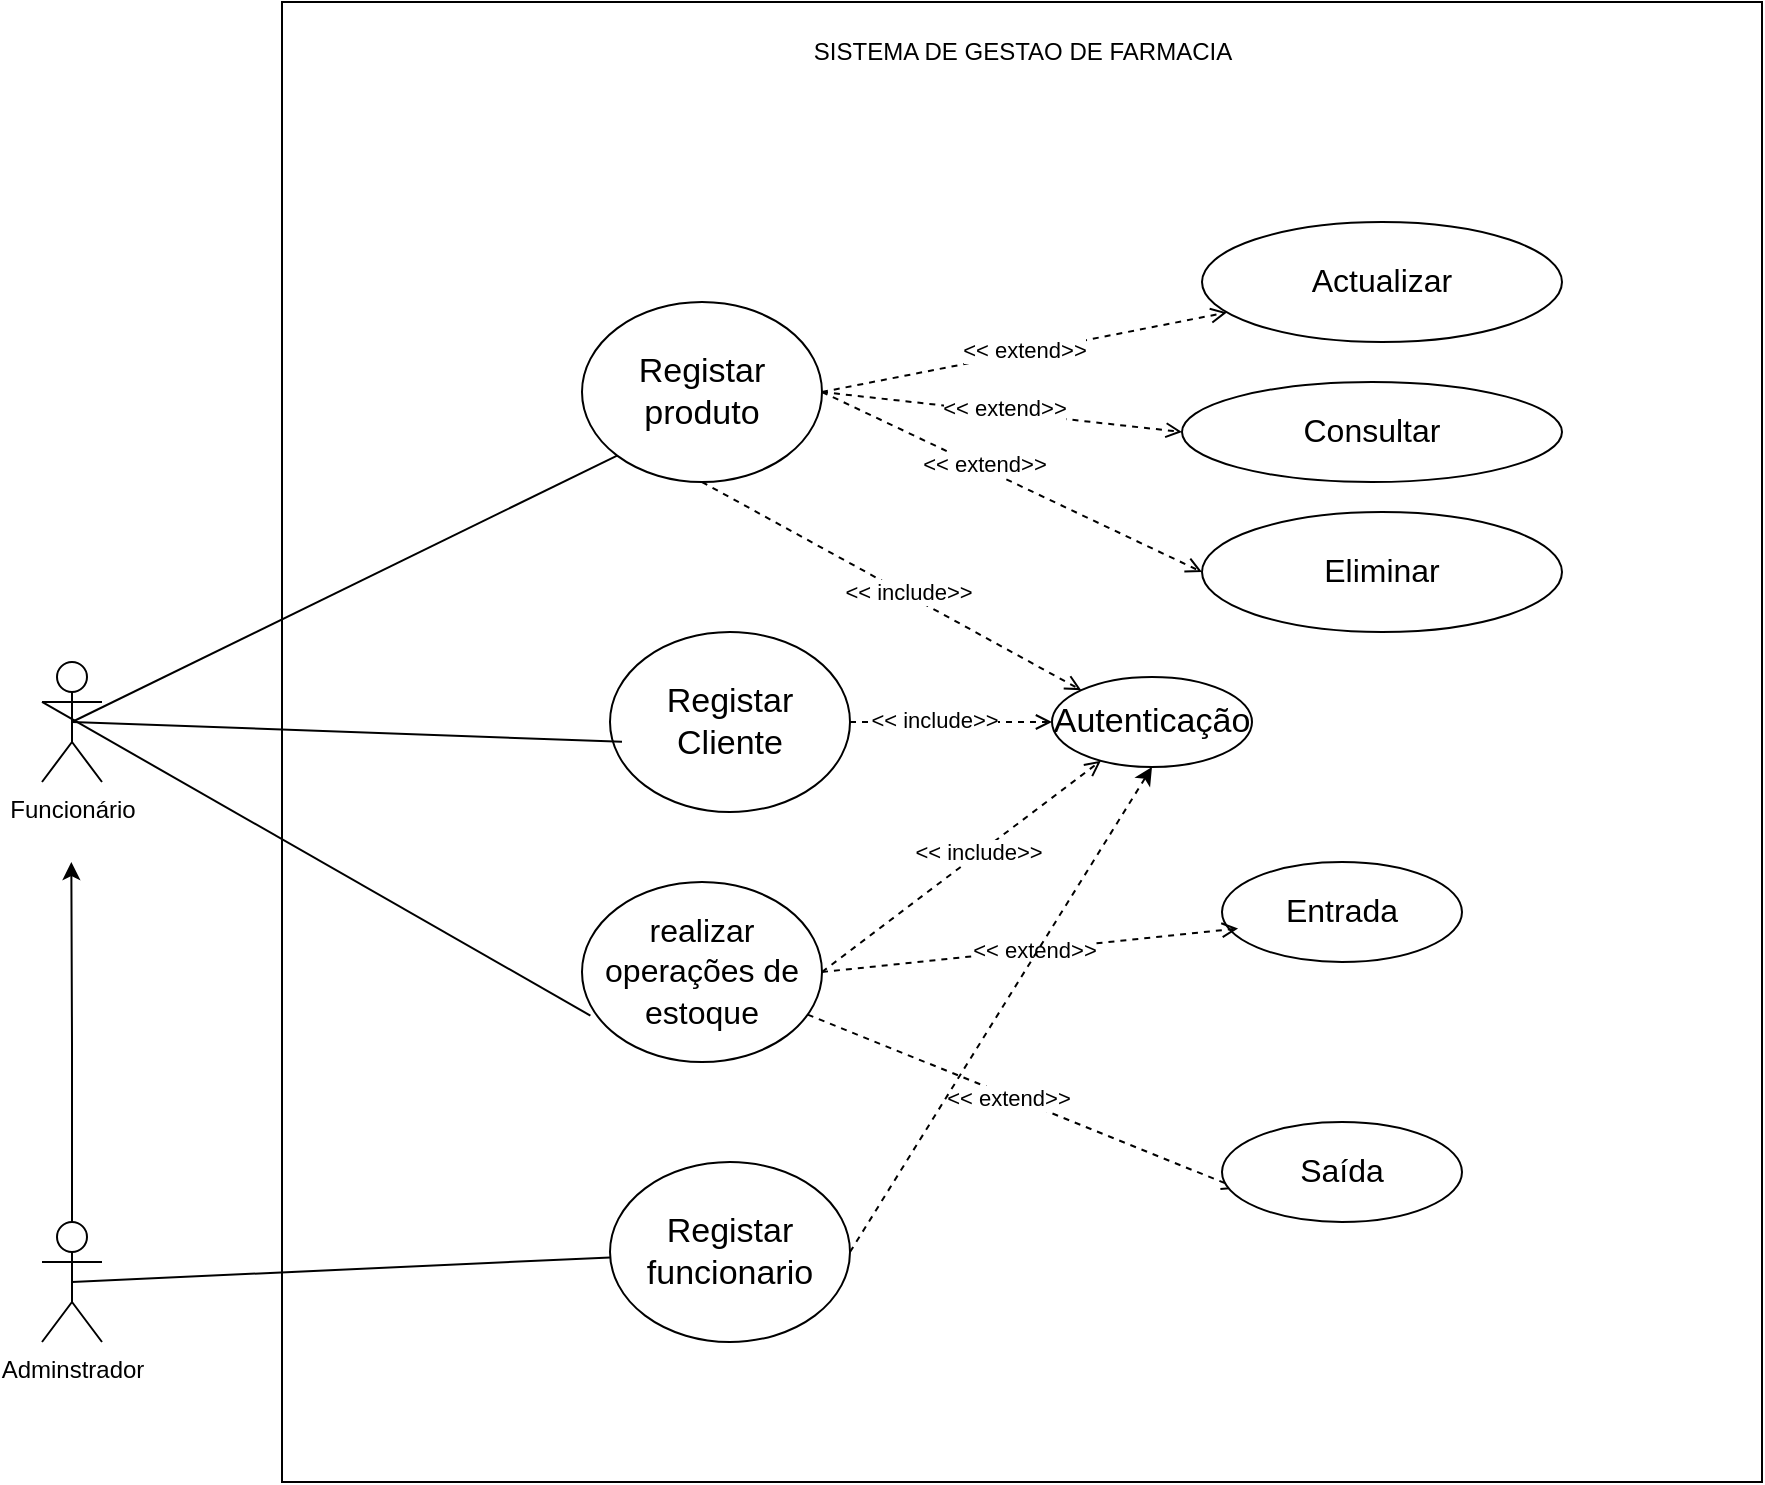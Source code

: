 <mxfile version="24.8.3">
  <diagram name="Page-1" id="w5JS02DXAzdooUKlRMxg">
    <mxGraphModel dx="1877" dy="1834" grid="1" gridSize="10" guides="1" tooltips="1" connect="1" arrows="1" fold="1" page="1" pageScale="1" pageWidth="827" pageHeight="1169" math="0" shadow="0">
      <root>
        <mxCell id="0" />
        <mxCell id="1" parent="0" />
        <mxCell id="QK76FcHwoOdLv8DVT_cV-28" value="" style="whiteSpace=wrap;html=1;aspect=fixed;fillColor=none;" parent="1" vertex="1">
          <mxGeometry x="130" y="-50" width="740" height="740" as="geometry" />
        </mxCell>
        <mxCell id="QK76FcHwoOdLv8DVT_cV-18" style="rounded=0;orthogonalLoop=1;jettySize=auto;html=1;exitX=1;exitY=0.5;exitDx=0;exitDy=0;dashed=1;endArrow=open;endFill=0;" parent="1" source="QK76FcHwoOdLv8DVT_cV-1" target="QK76FcHwoOdLv8DVT_cV-17" edge="1">
          <mxGeometry relative="1" as="geometry" />
        </mxCell>
        <mxCell id="QK76FcHwoOdLv8DVT_cV-23" value="&amp;lt;&amp;lt; extend&amp;gt;&amp;gt;" style="edgeLabel;html=1;align=center;verticalAlign=middle;resizable=0;points=[];" parent="QK76FcHwoOdLv8DVT_cV-18" vertex="1" connectable="0">
          <mxGeometry x="-0.003" y="1" relative="1" as="geometry">
            <mxPoint as="offset" />
          </mxGeometry>
        </mxCell>
        <mxCell id="QK76FcHwoOdLv8DVT_cV-21" style="rounded=0;orthogonalLoop=1;jettySize=auto;html=1;exitX=1;exitY=0.5;exitDx=0;exitDy=0;entryX=0;entryY=0.5;entryDx=0;entryDy=0;dashed=1;endArrow=open;endFill=0;" parent="1" source="QK76FcHwoOdLv8DVT_cV-1" target="QK76FcHwoOdLv8DVT_cV-20" edge="1">
          <mxGeometry relative="1" as="geometry" />
        </mxCell>
        <mxCell id="QK76FcHwoOdLv8DVT_cV-24" value="&amp;lt;&amp;lt; extend&amp;gt;&amp;gt;" style="edgeLabel;html=1;align=center;verticalAlign=middle;resizable=0;points=[];" parent="QK76FcHwoOdLv8DVT_cV-21" vertex="1" connectable="0">
          <mxGeometry x="0.007" y="2" relative="1" as="geometry">
            <mxPoint as="offset" />
          </mxGeometry>
        </mxCell>
        <mxCell id="QK76FcHwoOdLv8DVT_cV-22" style="rounded=0;orthogonalLoop=1;jettySize=auto;html=1;exitX=1;exitY=0.5;exitDx=0;exitDy=0;entryX=0;entryY=0.5;entryDx=0;entryDy=0;dashed=1;endArrow=open;endFill=0;" parent="1" source="QK76FcHwoOdLv8DVT_cV-1" target="QK76FcHwoOdLv8DVT_cV-19" edge="1">
          <mxGeometry relative="1" as="geometry" />
        </mxCell>
        <mxCell id="QK76FcHwoOdLv8DVT_cV-25" value="&amp;lt;&amp;lt; extend&amp;gt;&amp;gt;" style="edgeLabel;html=1;align=center;verticalAlign=middle;resizable=0;points=[];" parent="QK76FcHwoOdLv8DVT_cV-22" vertex="1" connectable="0">
          <mxGeometry x="-0.158" y="2" relative="1" as="geometry">
            <mxPoint as="offset" />
          </mxGeometry>
        </mxCell>
        <mxCell id="QK76FcHwoOdLv8DVT_cV-32" style="rounded=0;orthogonalLoop=1;jettySize=auto;html=1;exitX=0.5;exitY=1;exitDx=0;exitDy=0;entryX=0;entryY=0;entryDx=0;entryDy=0;endArrow=open;endFill=0;dashed=1;" parent="1" source="QK76FcHwoOdLv8DVT_cV-1" target="QK76FcHwoOdLv8DVT_cV-31" edge="1">
          <mxGeometry relative="1" as="geometry" />
        </mxCell>
        <mxCell id="QK76FcHwoOdLv8DVT_cV-35" value="&amp;lt;&amp;lt; include&amp;gt;&amp;gt;" style="edgeLabel;html=1;align=center;verticalAlign=middle;resizable=0;points=[];" parent="QK76FcHwoOdLv8DVT_cV-32" vertex="1" connectable="0">
          <mxGeometry x="0.075" y="1" relative="1" as="geometry">
            <mxPoint as="offset" />
          </mxGeometry>
        </mxCell>
        <mxCell id="QK76FcHwoOdLv8DVT_cV-1" value="Registar produto" style="ellipse;whiteSpace=wrap;html=1;fontSize=17;" parent="1" vertex="1">
          <mxGeometry x="280" y="100" width="120" height="90" as="geometry" />
        </mxCell>
        <mxCell id="QK76FcHwoOdLv8DVT_cV-5" style="rounded=0;orthogonalLoop=1;jettySize=auto;html=1;exitX=0.5;exitY=0.5;exitDx=0;exitDy=0;exitPerimeter=0;entryX=0;entryY=1;entryDx=0;entryDy=0;endArrow=none;endFill=0;" parent="1" source="QK76FcHwoOdLv8DVT_cV-2" target="QK76FcHwoOdLv8DVT_cV-1" edge="1">
          <mxGeometry relative="1" as="geometry">
            <mxPoint x="350" y="240" as="targetPoint" />
          </mxGeometry>
        </mxCell>
        <mxCell id="QK76FcHwoOdLv8DVT_cV-2" value="Funcionário" style="shape=umlActor;verticalLabelPosition=bottom;verticalAlign=top;html=1;outlineConnect=0;" parent="1" vertex="1">
          <mxGeometry x="10" y="280" width="30" height="60" as="geometry" />
        </mxCell>
        <mxCell id="QK76FcHwoOdLv8DVT_cV-7" style="edgeStyle=orthogonalEdgeStyle;rounded=0;orthogonalLoop=1;jettySize=auto;html=1;exitX=0.5;exitY=0.5;exitDx=0;exitDy=0;exitPerimeter=0;" parent="1" source="QK76FcHwoOdLv8DVT_cV-6" edge="1">
          <mxGeometry relative="1" as="geometry">
            <mxPoint x="24.667" y="380" as="targetPoint" />
          </mxGeometry>
        </mxCell>
        <mxCell id="bd_yU6YppYhsOU4eDA0P-2" style="rounded=0;orthogonalLoop=1;jettySize=auto;html=1;exitX=0.5;exitY=0.5;exitDx=0;exitDy=0;exitPerimeter=0;endArrow=none;endFill=0;" edge="1" parent="1" source="QK76FcHwoOdLv8DVT_cV-6" target="bd_yU6YppYhsOU4eDA0P-1">
          <mxGeometry relative="1" as="geometry" />
        </mxCell>
        <mxCell id="QK76FcHwoOdLv8DVT_cV-6" value="Adminstrador" style="shape=umlActor;verticalLabelPosition=bottom;verticalAlign=top;html=1;outlineConnect=0;" parent="1" vertex="1">
          <mxGeometry x="10" y="560" width="30" height="60" as="geometry" />
        </mxCell>
        <mxCell id="QK76FcHwoOdLv8DVT_cV-33" style="rounded=0;orthogonalLoop=1;jettySize=auto;html=1;exitX=1;exitY=0.5;exitDx=0;exitDy=0;endArrow=open;endFill=0;dashed=1;" parent="1" source="QK76FcHwoOdLv8DVT_cV-8" target="QK76FcHwoOdLv8DVT_cV-31" edge="1">
          <mxGeometry relative="1" as="geometry" />
        </mxCell>
        <mxCell id="QK76FcHwoOdLv8DVT_cV-36" value="&amp;lt;&amp;lt; include&amp;gt;&amp;gt;" style="edgeLabel;html=1;align=center;verticalAlign=middle;resizable=0;points=[];" parent="QK76FcHwoOdLv8DVT_cV-33" vertex="1" connectable="0">
          <mxGeometry x="-0.172" y="1" relative="1" as="geometry">
            <mxPoint as="offset" />
          </mxGeometry>
        </mxCell>
        <mxCell id="QK76FcHwoOdLv8DVT_cV-8" value="Registar Cliente" style="ellipse;whiteSpace=wrap;html=1;fontSize=17;" parent="1" vertex="1">
          <mxGeometry x="294" y="265" width="120" height="90" as="geometry" />
        </mxCell>
        <mxCell id="QK76FcHwoOdLv8DVT_cV-9" style="rounded=0;orthogonalLoop=1;jettySize=auto;html=1;exitX=0.5;exitY=0.5;exitDx=0;exitDy=0;exitPerimeter=0;entryX=0.05;entryY=0.61;entryDx=0;entryDy=0;entryPerimeter=0;endArrow=none;endFill=0;" parent="1" source="QK76FcHwoOdLv8DVT_cV-2" target="QK76FcHwoOdLv8DVT_cV-8" edge="1">
          <mxGeometry relative="1" as="geometry" />
        </mxCell>
        <mxCell id="QK76FcHwoOdLv8DVT_cV-34" style="rounded=0;orthogonalLoop=1;jettySize=auto;html=1;exitX=1;exitY=0.5;exitDx=0;exitDy=0;endArrow=open;endFill=0;dashed=1;" parent="1" source="QK76FcHwoOdLv8DVT_cV-10" target="QK76FcHwoOdLv8DVT_cV-31" edge="1">
          <mxGeometry relative="1" as="geometry" />
        </mxCell>
        <mxCell id="QK76FcHwoOdLv8DVT_cV-37" value="&amp;lt;&amp;lt; include&amp;gt;&amp;gt;" style="edgeLabel;html=1;align=center;verticalAlign=middle;resizable=0;points=[];" parent="QK76FcHwoOdLv8DVT_cV-34" vertex="1" connectable="0">
          <mxGeometry x="0.124" y="1" relative="1" as="geometry">
            <mxPoint as="offset" />
          </mxGeometry>
        </mxCell>
        <mxCell id="QK76FcHwoOdLv8DVT_cV-10" value="&lt;span id=&quot;docs-internal-guid-8933e412-7fff-4376-d042-610fba11e0b7&quot;&gt;&lt;span style=&quot;font-size: 12pt; font-family: Lexend, sans-serif; background-color: transparent; font-variant-numeric: normal; font-variant-east-asian: normal; font-variant-alternates: normal; font-variant-position: normal; vertical-align: baseline; white-space-collapse: preserve;&quot;&gt;realizar operações de estoque&lt;/span&gt;&lt;/span&gt;" style="ellipse;whiteSpace=wrap;html=1;fontSize=17;" parent="1" vertex="1">
          <mxGeometry x="280" y="390" width="120" height="90" as="geometry" />
        </mxCell>
        <mxCell id="QK76FcHwoOdLv8DVT_cV-11" style="rounded=0;orthogonalLoop=1;jettySize=auto;html=1;exitX=0;exitY=0.333;exitDx=0;exitDy=0;exitPerimeter=0;entryX=0.035;entryY=0.742;entryDx=0;entryDy=0;entryPerimeter=0;endArrow=none;endFill=0;" parent="1" source="QK76FcHwoOdLv8DVT_cV-2" target="QK76FcHwoOdLv8DVT_cV-10" edge="1">
          <mxGeometry relative="1" as="geometry" />
        </mxCell>
        <mxCell id="QK76FcHwoOdLv8DVT_cV-12" value="&lt;span id=&quot;docs-internal-guid-8933e412-7fff-4376-d042-610fba11e0b7&quot;&gt;&lt;span style=&quot;font-size: 12pt; font-family: Lexend, sans-serif; background-color: transparent; font-variant-numeric: normal; font-variant-east-asian: normal; font-variant-alternates: normal; font-variant-position: normal; vertical-align: baseline; white-space-collapse: preserve;&quot;&gt;Entrada&lt;/span&gt;&lt;/span&gt;" style="ellipse;whiteSpace=wrap;html=1;fontSize=17;" parent="1" vertex="1">
          <mxGeometry x="600" y="380" width="120" height="50" as="geometry" />
        </mxCell>
        <mxCell id="QK76FcHwoOdLv8DVT_cV-13" style="rounded=0;orthogonalLoop=1;jettySize=auto;html=1;exitX=1;exitY=0.5;exitDx=0;exitDy=0;entryX=0.067;entryY=0.665;entryDx=0;entryDy=0;entryPerimeter=0;endArrow=open;endFill=0;dashed=1;" parent="1" source="QK76FcHwoOdLv8DVT_cV-10" target="QK76FcHwoOdLv8DVT_cV-12" edge="1">
          <mxGeometry relative="1" as="geometry" />
        </mxCell>
        <mxCell id="QK76FcHwoOdLv8DVT_cV-26" value="&amp;lt;&amp;lt; extend&amp;gt;&amp;gt;" style="edgeLabel;html=1;align=center;verticalAlign=middle;resizable=0;points=[];" parent="QK76FcHwoOdLv8DVT_cV-13" vertex="1" connectable="0">
          <mxGeometry x="0.019" relative="1" as="geometry">
            <mxPoint as="offset" />
          </mxGeometry>
        </mxCell>
        <mxCell id="QK76FcHwoOdLv8DVT_cV-14" style="rounded=0;orthogonalLoop=1;jettySize=auto;html=1;entryX=0.067;entryY=0.665;entryDx=0;entryDy=0;entryPerimeter=0;endArrow=open;endFill=0;dashed=1;" parent="1" source="QK76FcHwoOdLv8DVT_cV-10" target="QK76FcHwoOdLv8DVT_cV-15" edge="1">
          <mxGeometry relative="1" as="geometry">
            <mxPoint x="390" y="555" as="sourcePoint" />
          </mxGeometry>
        </mxCell>
        <mxCell id="QK76FcHwoOdLv8DVT_cV-27" value="&amp;lt;&amp;lt; extend&amp;gt;&amp;gt;" style="edgeLabel;html=1;align=center;verticalAlign=middle;resizable=0;points=[];" parent="QK76FcHwoOdLv8DVT_cV-14" vertex="1" connectable="0">
          <mxGeometry x="-0.065" y="-1" relative="1" as="geometry">
            <mxPoint as="offset" />
          </mxGeometry>
        </mxCell>
        <mxCell id="QK76FcHwoOdLv8DVT_cV-15" value="&lt;span id=&quot;docs-internal-guid-8933e412-7fff-4376-d042-610fba11e0b7&quot;&gt;&lt;span style=&quot;font-size: 12pt; font-family: Lexend, sans-serif; background-color: transparent; font-variant-numeric: normal; font-variant-east-asian: normal; font-variant-alternates: normal; font-variant-position: normal; vertical-align: baseline; white-space-collapse: preserve;&quot;&gt;Saída&lt;/span&gt;&lt;/span&gt;" style="ellipse;whiteSpace=wrap;html=1;fontSize=17;" parent="1" vertex="1">
          <mxGeometry x="600" y="510" width="120" height="50" as="geometry" />
        </mxCell>
        <mxCell id="QK76FcHwoOdLv8DVT_cV-17" value="&lt;span id=&quot;docs-internal-guid-8933e412-7fff-4376-d042-610fba11e0b7&quot;&gt;&lt;span style=&quot;font-size: 12pt; font-family: Lexend, sans-serif; background-color: transparent; font-variant-numeric: normal; font-variant-east-asian: normal; font-variant-alternates: normal; font-variant-position: normal; vertical-align: baseline; white-space-collapse: preserve;&quot;&gt;Actualizar&lt;/span&gt;&lt;/span&gt;" style="ellipse;whiteSpace=wrap;html=1;fontSize=17;" parent="1" vertex="1">
          <mxGeometry x="590" y="60" width="180" height="60" as="geometry" />
        </mxCell>
        <mxCell id="QK76FcHwoOdLv8DVT_cV-19" value="&lt;span id=&quot;docs-internal-guid-8933e412-7fff-4376-d042-610fba11e0b7&quot;&gt;&lt;span style=&quot;font-size: 12pt; font-family: Lexend, sans-serif; background-color: transparent; font-variant-numeric: normal; font-variant-east-asian: normal; font-variant-alternates: normal; font-variant-position: normal; vertical-align: baseline; white-space-collapse: preserve;&quot;&gt;Eliminar&lt;/span&gt;&lt;/span&gt;" style="ellipse;whiteSpace=wrap;html=1;fontSize=17;" parent="1" vertex="1">
          <mxGeometry x="590" y="205" width="180" height="60" as="geometry" />
        </mxCell>
        <mxCell id="QK76FcHwoOdLv8DVT_cV-20" value="&lt;span id=&quot;docs-internal-guid-8933e412-7fff-4376-d042-610fba11e0b7&quot;&gt;&lt;span style=&quot;font-size: 12pt; font-family: Lexend, sans-serif; background-color: transparent; font-variant-numeric: normal; font-variant-east-asian: normal; font-variant-alternates: normal; font-variant-position: normal; vertical-align: baseline; white-space-collapse: preserve;&quot;&gt;Consultar&lt;/span&gt;&lt;/span&gt;" style="ellipse;whiteSpace=wrap;html=1;fontSize=17;" parent="1" vertex="1">
          <mxGeometry x="580" y="140" width="190" height="50" as="geometry" />
        </mxCell>
        <mxCell id="QK76FcHwoOdLv8DVT_cV-29" value="SISTEMA DE GESTAO DE FARMACIA" style="text;html=1;align=center;verticalAlign=middle;resizable=0;points=[];autosize=1;strokeColor=none;fillColor=none;" parent="1" vertex="1">
          <mxGeometry x="385" y="-40" width="230" height="30" as="geometry" />
        </mxCell>
        <mxCell id="QK76FcHwoOdLv8DVT_cV-31" value="Autenticação" style="ellipse;whiteSpace=wrap;html=1;fontSize=17;" parent="1" vertex="1">
          <mxGeometry x="515" y="287.5" width="100" height="45" as="geometry" />
        </mxCell>
        <mxCell id="bd_yU6YppYhsOU4eDA0P-3" style="rounded=0;orthogonalLoop=1;jettySize=auto;html=1;exitX=1;exitY=0.5;exitDx=0;exitDy=0;entryX=0.5;entryY=1;entryDx=0;entryDy=0;dashed=1;" edge="1" parent="1" source="bd_yU6YppYhsOU4eDA0P-1" target="QK76FcHwoOdLv8DVT_cV-31">
          <mxGeometry relative="1" as="geometry" />
        </mxCell>
        <mxCell id="bd_yU6YppYhsOU4eDA0P-1" value="Registar funcionario" style="ellipse;whiteSpace=wrap;html=1;fontSize=17;" vertex="1" parent="1">
          <mxGeometry x="294" y="530" width="120" height="90" as="geometry" />
        </mxCell>
      </root>
    </mxGraphModel>
  </diagram>
</mxfile>
